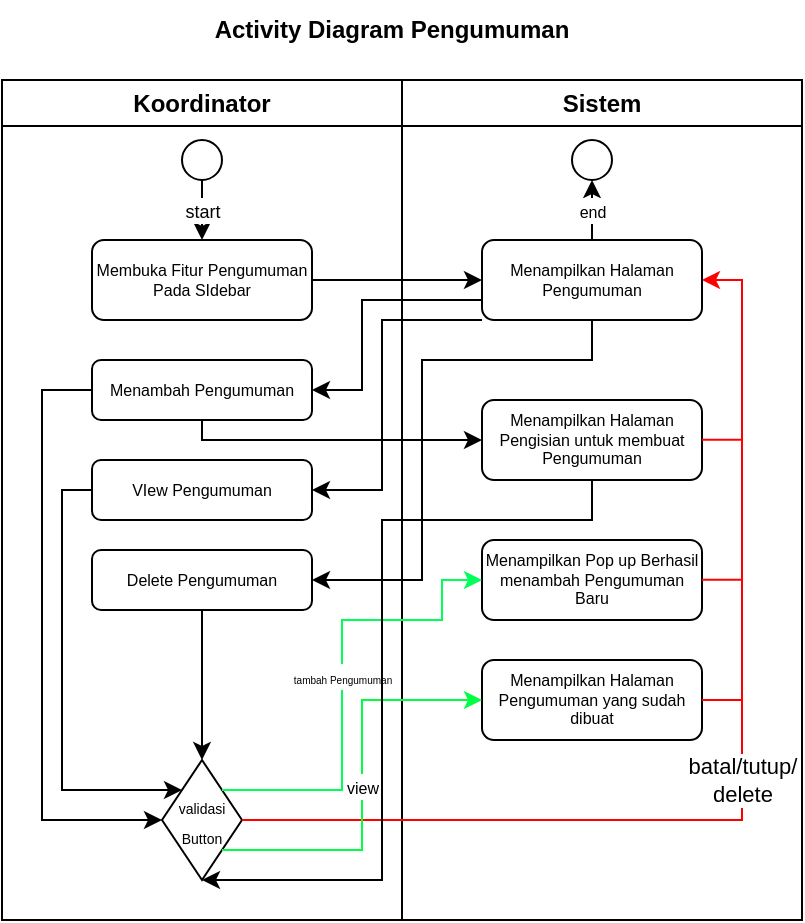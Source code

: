 <mxfile version="25.0.1">
  <diagram name="Page-1" id="AocBkTN12otJsFkqUFkJ">
    <mxGraphModel dx="1050" dy="603" grid="1" gridSize="10" guides="1" tooltips="1" connect="1" arrows="1" fold="1" page="1" pageScale="1" pageWidth="850" pageHeight="1100" math="0" shadow="0">
      <root>
        <mxCell id="0" />
        <mxCell id="1" parent="0" />
        <mxCell id="nsD0eRf-S2M7n1J2RKCJ-12" value="Koordinator" style="swimlane;whiteSpace=wrap;html=1;" parent="1" vertex="1">
          <mxGeometry x="210" y="140" width="200" height="420" as="geometry" />
        </mxCell>
        <mxCell id="nsD0eRf-S2M7n1J2RKCJ-19" value="&lt;font style=&quot;font-size: 9px;&quot;&gt;start&lt;/font&gt;" style="rounded=0;orthogonalLoop=1;jettySize=auto;html=1;" parent="nsD0eRf-S2M7n1J2RKCJ-12" source="nsD0eRf-S2M7n1J2RKCJ-16" target="nsD0eRf-S2M7n1J2RKCJ-18" edge="1">
          <mxGeometry relative="1" as="geometry" />
        </mxCell>
        <mxCell id="nsD0eRf-S2M7n1J2RKCJ-16" value="" style="ellipse;whiteSpace=wrap;html=1;aspect=fixed;" parent="nsD0eRf-S2M7n1J2RKCJ-12" vertex="1">
          <mxGeometry x="90" y="30" width="20" height="20" as="geometry" />
        </mxCell>
        <mxCell id="nsD0eRf-S2M7n1J2RKCJ-18" value="Membuka Fitur Pengumuman Pada SIdebar" style="rounded=1;whiteSpace=wrap;html=1;fontSize=8;" parent="nsD0eRf-S2M7n1J2RKCJ-12" vertex="1">
          <mxGeometry x="45" y="80" width="110" height="40" as="geometry" />
        </mxCell>
        <mxCell id="nsD0eRf-S2M7n1J2RKCJ-40" style="edgeStyle=orthogonalEdgeStyle;rounded=0;orthogonalLoop=1;jettySize=auto;html=1;entryX=0;entryY=0.5;entryDx=0;entryDy=0;" parent="nsD0eRf-S2M7n1J2RKCJ-12" source="nsD0eRf-S2M7n1J2RKCJ-22" target="nsD0eRf-S2M7n1J2RKCJ-30" edge="1">
          <mxGeometry relative="1" as="geometry">
            <Array as="points">
              <mxPoint x="20" y="155" />
              <mxPoint x="20" y="370" />
            </Array>
          </mxGeometry>
        </mxCell>
        <mxCell id="nsD0eRf-S2M7n1J2RKCJ-22" value="Menambah Pengumuman" style="rounded=1;whiteSpace=wrap;html=1;fontSize=8;" parent="nsD0eRf-S2M7n1J2RKCJ-12" vertex="1">
          <mxGeometry x="45" y="140" width="110" height="30" as="geometry" />
        </mxCell>
        <mxCell id="nsD0eRf-S2M7n1J2RKCJ-39" style="edgeStyle=orthogonalEdgeStyle;rounded=0;orthogonalLoop=1;jettySize=auto;html=1;entryX=0;entryY=0;entryDx=0;entryDy=0;elbow=vertical;" parent="nsD0eRf-S2M7n1J2RKCJ-12" source="nsD0eRf-S2M7n1J2RKCJ-28" target="nsD0eRf-S2M7n1J2RKCJ-30" edge="1">
          <mxGeometry relative="1" as="geometry">
            <Array as="points">
              <mxPoint x="30" y="205" />
              <mxPoint x="30" y="355" />
            </Array>
          </mxGeometry>
        </mxCell>
        <mxCell id="nsD0eRf-S2M7n1J2RKCJ-28" value="VIew Pengumuman" style="rounded=1;whiteSpace=wrap;html=1;fontSize=8;" parent="nsD0eRf-S2M7n1J2RKCJ-12" vertex="1">
          <mxGeometry x="45" y="190" width="110" height="30" as="geometry" />
        </mxCell>
        <mxCell id="nsD0eRf-S2M7n1J2RKCJ-38" style="rounded=0;orthogonalLoop=1;jettySize=auto;html=1;" parent="nsD0eRf-S2M7n1J2RKCJ-12" source="nsD0eRf-S2M7n1J2RKCJ-33" target="nsD0eRf-S2M7n1J2RKCJ-30" edge="1">
          <mxGeometry relative="1" as="geometry" />
        </mxCell>
        <mxCell id="nsD0eRf-S2M7n1J2RKCJ-33" value="Delete Pengumuman" style="rounded=1;whiteSpace=wrap;html=1;fontSize=8;" parent="nsD0eRf-S2M7n1J2RKCJ-12" vertex="1">
          <mxGeometry x="45" y="235" width="110" height="30" as="geometry" />
        </mxCell>
        <mxCell id="nsD0eRf-S2M7n1J2RKCJ-30" value="&lt;font style=&quot;font-size: 7px;&quot;&gt;validasi Button&lt;/font&gt;" style="rhombus;whiteSpace=wrap;html=1;" parent="nsD0eRf-S2M7n1J2RKCJ-12" vertex="1">
          <mxGeometry x="80" y="340" width="40" height="60" as="geometry" />
        </mxCell>
        <mxCell id="nsD0eRf-S2M7n1J2RKCJ-14" value="Sistem" style="swimlane;whiteSpace=wrap;html=1;" parent="1" vertex="1">
          <mxGeometry x="410" y="140" width="200" height="420" as="geometry" />
        </mxCell>
        <mxCell id="nsD0eRf-S2M7n1J2RKCJ-47" value="&lt;font style=&quot;font-size: 8px;&quot;&gt;end&lt;/font&gt;" style="edgeStyle=orthogonalEdgeStyle;rounded=0;orthogonalLoop=1;jettySize=auto;html=1;entryX=0.5;entryY=1;entryDx=0;entryDy=0;" parent="nsD0eRf-S2M7n1J2RKCJ-14" source="nsD0eRf-S2M7n1J2RKCJ-20" target="nsD0eRf-S2M7n1J2RKCJ-46" edge="1">
          <mxGeometry relative="1" as="geometry" />
        </mxCell>
        <mxCell id="nsD0eRf-S2M7n1J2RKCJ-20" value="Menampilkan Halaman Pengumuman" style="rounded=1;whiteSpace=wrap;html=1;fontSize=8;" parent="nsD0eRf-S2M7n1J2RKCJ-14" vertex="1">
          <mxGeometry x="40" y="80" width="110" height="40" as="geometry" />
        </mxCell>
        <mxCell id="nsD0eRf-S2M7n1J2RKCJ-26" value="Menampilkan Halaman Pengisian untuk membuat Pengumuman" style="rounded=1;whiteSpace=wrap;html=1;fontSize=8;" parent="nsD0eRf-S2M7n1J2RKCJ-14" vertex="1">
          <mxGeometry x="40" y="160" width="110" height="40" as="geometry" />
        </mxCell>
        <mxCell id="nsD0eRf-S2M7n1J2RKCJ-29" value="Menampilkan Pop up Berhasil menambah Pengumuman Baru" style="rounded=1;whiteSpace=wrap;html=1;fontSize=8;" parent="nsD0eRf-S2M7n1J2RKCJ-14" vertex="1">
          <mxGeometry x="40" y="230" width="110" height="40" as="geometry" />
        </mxCell>
        <mxCell id="nsD0eRf-S2M7n1J2RKCJ-35" value="Menampilkan Halaman Pengumuman yang sudah dibuat" style="rounded=1;whiteSpace=wrap;html=1;fontSize=8;" parent="nsD0eRf-S2M7n1J2RKCJ-14" vertex="1">
          <mxGeometry x="40" y="290" width="110" height="40" as="geometry" />
        </mxCell>
        <mxCell id="nsD0eRf-S2M7n1J2RKCJ-37" value="batal/tutup/&lt;br&gt;delete" style="rounded=0;orthogonalLoop=1;jettySize=auto;html=1;edgeStyle=orthogonalEdgeStyle;entryX=1;entryY=0.5;entryDx=0;entryDy=0;strokeColor=#ff0000;" parent="nsD0eRf-S2M7n1J2RKCJ-14" target="nsD0eRf-S2M7n1J2RKCJ-20" edge="1">
          <mxGeometry relative="1" as="geometry">
            <mxPoint x="-80" y="370" as="sourcePoint" />
            <mxPoint x="160" y="100" as="targetPoint" />
            <Array as="points">
              <mxPoint x="170" y="370" />
              <mxPoint x="170" y="100" />
            </Array>
          </mxGeometry>
        </mxCell>
        <mxCell id="nsD0eRf-S2M7n1J2RKCJ-46" value="" style="ellipse;whiteSpace=wrap;html=1;aspect=fixed;" parent="nsD0eRf-S2M7n1J2RKCJ-14" vertex="1">
          <mxGeometry x="85" y="30" width="20" height="20" as="geometry" />
        </mxCell>
        <mxCell id="FKQwJuftHngWfzgG_8F8-3" value="" style="endArrow=none;html=1;rounded=0;strokeColor=#ff0000;" edge="1" parent="nsD0eRf-S2M7n1J2RKCJ-14" source="nsD0eRf-S2M7n1J2RKCJ-35">
          <mxGeometry width="50" height="50" relative="1" as="geometry">
            <mxPoint x="120" y="350" as="sourcePoint" />
            <mxPoint x="170" y="310" as="targetPoint" />
          </mxGeometry>
        </mxCell>
        <mxCell id="FKQwJuftHngWfzgG_8F8-14" value="" style="endArrow=none;html=1;rounded=0;strokeColor=#ff0000;" edge="1" parent="nsD0eRf-S2M7n1J2RKCJ-14">
          <mxGeometry width="50" height="50" relative="1" as="geometry">
            <mxPoint x="150" y="249.86" as="sourcePoint" />
            <mxPoint x="170" y="249.86" as="targetPoint" />
          </mxGeometry>
        </mxCell>
        <mxCell id="FKQwJuftHngWfzgG_8F8-17" value="" style="endArrow=none;html=1;rounded=0;strokeColor=#ff0000;" edge="1" parent="nsD0eRf-S2M7n1J2RKCJ-14">
          <mxGeometry width="50" height="50" relative="1" as="geometry">
            <mxPoint x="150" y="179.86" as="sourcePoint" />
            <mxPoint x="170" y="179.86" as="targetPoint" />
          </mxGeometry>
        </mxCell>
        <mxCell id="nsD0eRf-S2M7n1J2RKCJ-15" value="&lt;b&gt;Activity Diagram Pengumuman&lt;/b&gt;" style="text;html=1;align=center;verticalAlign=middle;whiteSpace=wrap;rounded=0;" parent="1" vertex="1">
          <mxGeometry x="300" y="100" width="210" height="30" as="geometry" />
        </mxCell>
        <mxCell id="nsD0eRf-S2M7n1J2RKCJ-21" style="rounded=0;orthogonalLoop=1;jettySize=auto;html=1;entryX=0;entryY=0.5;entryDx=0;entryDy=0;" parent="1" source="nsD0eRf-S2M7n1J2RKCJ-18" target="nsD0eRf-S2M7n1J2RKCJ-20" edge="1">
          <mxGeometry relative="1" as="geometry" />
        </mxCell>
        <mxCell id="nsD0eRf-S2M7n1J2RKCJ-25" style="rounded=0;orthogonalLoop=1;jettySize=auto;html=1;entryX=1;entryY=0.5;entryDx=0;entryDy=0;edgeStyle=orthogonalEdgeStyle;" parent="1" source="nsD0eRf-S2M7n1J2RKCJ-20" target="nsD0eRf-S2M7n1J2RKCJ-22" edge="1">
          <mxGeometry relative="1" as="geometry">
            <Array as="points">
              <mxPoint x="390" y="250" />
              <mxPoint x="390" y="295" />
            </Array>
          </mxGeometry>
        </mxCell>
        <mxCell id="nsD0eRf-S2M7n1J2RKCJ-27" style="edgeStyle=orthogonalEdgeStyle;rounded=0;orthogonalLoop=1;jettySize=auto;html=1;entryX=0;entryY=0.5;entryDx=0;entryDy=0;" parent="1" source="nsD0eRf-S2M7n1J2RKCJ-22" target="nsD0eRf-S2M7n1J2RKCJ-26" edge="1">
          <mxGeometry relative="1" as="geometry">
            <Array as="points">
              <mxPoint x="310" y="320" />
            </Array>
          </mxGeometry>
        </mxCell>
        <mxCell id="nsD0eRf-S2M7n1J2RKCJ-32" style="rounded=0;orthogonalLoop=1;jettySize=auto;html=1;entryX=1;entryY=0.5;entryDx=0;entryDy=0;edgeStyle=orthogonalEdgeStyle;" parent="1" source="nsD0eRf-S2M7n1J2RKCJ-20" target="nsD0eRf-S2M7n1J2RKCJ-28" edge="1">
          <mxGeometry relative="1" as="geometry">
            <Array as="points">
              <mxPoint x="400" y="260" />
              <mxPoint x="400" y="345" />
            </Array>
          </mxGeometry>
        </mxCell>
        <mxCell id="nsD0eRf-S2M7n1J2RKCJ-34" style="rounded=0;orthogonalLoop=1;jettySize=auto;html=1;entryX=1;entryY=0.5;entryDx=0;entryDy=0;edgeStyle=orthogonalEdgeStyle;" parent="1" source="nsD0eRf-S2M7n1J2RKCJ-20" target="nsD0eRf-S2M7n1J2RKCJ-33" edge="1">
          <mxGeometry relative="1" as="geometry">
            <Array as="points">
              <mxPoint x="505" y="280" />
              <mxPoint x="420" y="280" />
              <mxPoint x="420" y="390" />
            </Array>
          </mxGeometry>
        </mxCell>
        <mxCell id="nsD0eRf-S2M7n1J2RKCJ-42" value="&lt;font style=&quot;font-size: 5px;&quot;&gt;tambah Pengumuman&lt;/font&gt;" style="edgeStyle=orthogonalEdgeStyle;rounded=0;orthogonalLoop=1;jettySize=auto;html=1;exitX=1;exitY=0;exitDx=0;exitDy=0;entryX=0;entryY=0.5;entryDx=0;entryDy=0;strokeColor=#00ff59;" parent="1" source="nsD0eRf-S2M7n1J2RKCJ-30" target="nsD0eRf-S2M7n1J2RKCJ-29" edge="1">
          <mxGeometry relative="1" as="geometry">
            <Array as="points">
              <mxPoint x="380" y="495" />
              <mxPoint x="380" y="410" />
              <mxPoint x="430" y="410" />
              <mxPoint x="430" y="390" />
            </Array>
          </mxGeometry>
        </mxCell>
        <mxCell id="nsD0eRf-S2M7n1J2RKCJ-43" value="&lt;font style=&quot;font-size: 8px;&quot;&gt;view&lt;/font&gt;" style="edgeStyle=orthogonalEdgeStyle;rounded=0;orthogonalLoop=1;jettySize=auto;html=1;exitX=1;exitY=1;exitDx=0;exitDy=0;entryX=0;entryY=0.5;entryDx=0;entryDy=0;strokeColor=#00ff40;" parent="1" source="nsD0eRf-S2M7n1J2RKCJ-30" target="nsD0eRf-S2M7n1J2RKCJ-35" edge="1">
          <mxGeometry relative="1" as="geometry" />
        </mxCell>
        <mxCell id="FKQwJuftHngWfzgG_8F8-16" style="edgeStyle=orthogonalEdgeStyle;rounded=0;orthogonalLoop=1;jettySize=auto;html=1;" edge="1" parent="1" source="nsD0eRf-S2M7n1J2RKCJ-26" target="nsD0eRf-S2M7n1J2RKCJ-30">
          <mxGeometry relative="1" as="geometry">
            <Array as="points">
              <mxPoint x="505" y="360" />
              <mxPoint x="400" y="360" />
              <mxPoint x="400" y="540" />
            </Array>
          </mxGeometry>
        </mxCell>
      </root>
    </mxGraphModel>
  </diagram>
</mxfile>
